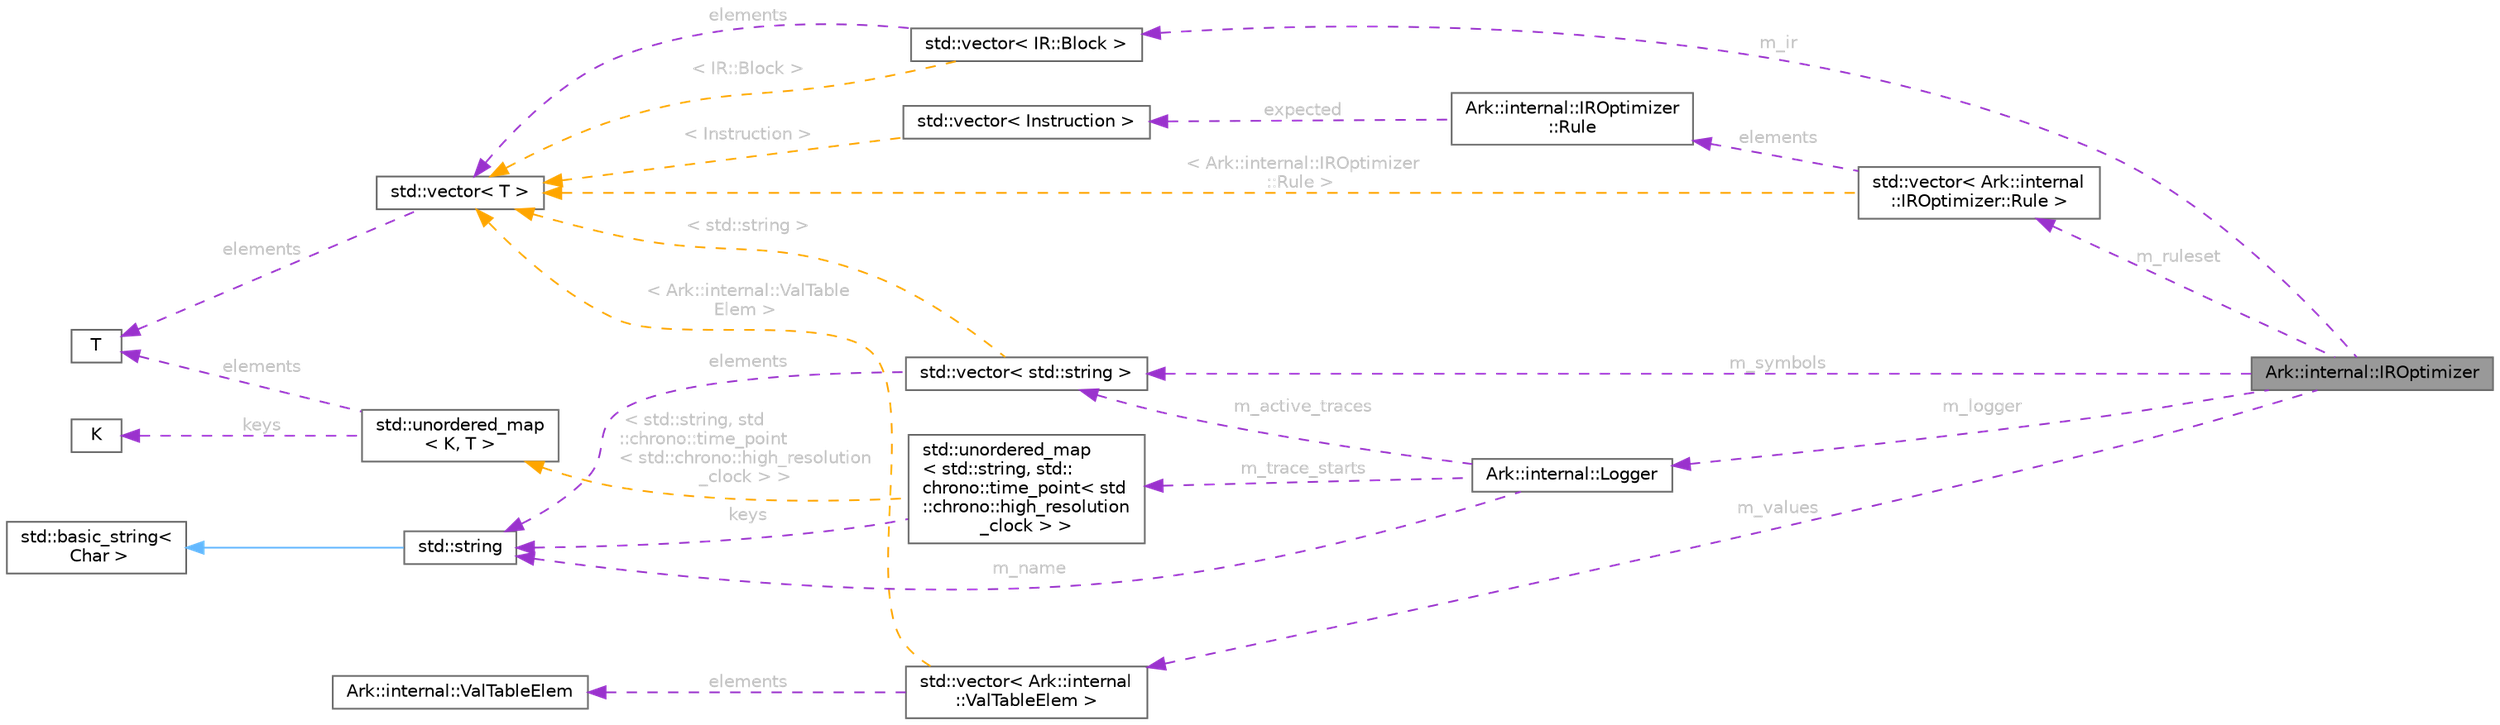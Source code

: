 digraph "Ark::internal::IROptimizer"
{
 // INTERACTIVE_SVG=YES
 // LATEX_PDF_SIZE
  bgcolor="transparent";
  edge [fontname=Helvetica,fontsize=10,labelfontname=Helvetica,labelfontsize=10];
  node [fontname=Helvetica,fontsize=10,shape=box,height=0.2,width=0.4];
  rankdir="LR";
  Node1 [id="Node000001",label="Ark::internal::IROptimizer",height=0.2,width=0.4,color="gray40", fillcolor="grey60", style="filled", fontcolor="black",tooltip=" "];
  Node2 -> Node1 [id="edge1_Node000001_Node000002",dir="back",color="darkorchid3",style="dashed",tooltip=" ",label=" m_ruleset",fontcolor="grey" ];
  Node2 [id="Node000002",label="std::vector\< Ark::internal\l::IROptimizer::Rule \>",height=0.2,width=0.4,color="gray40", fillcolor="white", style="filled",tooltip=" "];
  Node3 -> Node2 [id="edge2_Node000002_Node000003",dir="back",color="darkorchid3",style="dashed",tooltip=" ",label=" elements",fontcolor="grey" ];
  Node3 [id="Node000003",label="Ark::internal::IROptimizer\l::Rule",height=0.2,width=0.4,color="gray40", fillcolor="white", style="filled",URL="$da/d1e/structArk_1_1internal_1_1IROptimizer_1_1Rule.html",tooltip=" "];
  Node4 -> Node3 [id="edge3_Node000003_Node000004",dir="back",color="darkorchid3",style="dashed",tooltip=" ",label=" expected",fontcolor="grey" ];
  Node4 [id="Node000004",label="std::vector\< Instruction \>",height=0.2,width=0.4,color="gray40", fillcolor="white", style="filled",tooltip=" "];
  Node5 -> Node4 [id="edge4_Node000004_Node000005",dir="back",color="orange",style="dashed",tooltip=" ",label=" \< Instruction \>",fontcolor="grey" ];
  Node5 [id="Node000005",label="std::vector\< T \>",height=0.2,width=0.4,color="gray40", fillcolor="white", style="filled",tooltip=" "];
  Node6 -> Node5 [id="edge5_Node000005_Node000006",dir="back",color="darkorchid3",style="dashed",tooltip=" ",label=" elements",fontcolor="grey" ];
  Node6 [id="Node000006",label="T",height=0.2,width=0.4,color="gray40", fillcolor="white", style="filled",tooltip=" "];
  Node5 -> Node2 [id="edge6_Node000002_Node000005",dir="back",color="orange",style="dashed",tooltip=" ",label=" \< Ark::internal::IROptimizer\l::Rule \>",fontcolor="grey" ];
  Node7 -> Node1 [id="edge7_Node000001_Node000007",dir="back",color="darkorchid3",style="dashed",tooltip=" ",label=" m_logger",fontcolor="grey" ];
  Node7 [id="Node000007",label="Ark::internal::Logger",height=0.2,width=0.4,color="gray40", fillcolor="white", style="filled",URL="$d6/d2f/classArk_1_1internal_1_1Logger.html",tooltip=" "];
  Node8 -> Node7 [id="edge8_Node000007_Node000008",dir="back",color="darkorchid3",style="dashed",tooltip=" ",label=" m_name",fontcolor="grey" ];
  Node8 [id="Node000008",label="std::string",height=0.2,width=0.4,color="gray40", fillcolor="white", style="filled",tooltip=" "];
  Node9 -> Node8 [id="edge9_Node000008_Node000009",dir="back",color="steelblue1",style="solid",tooltip=" "];
  Node9 [id="Node000009",label="std::basic_string\<\l Char \>",height=0.2,width=0.4,color="gray40", fillcolor="white", style="filled",tooltip=" "];
  Node10 -> Node7 [id="edge10_Node000007_Node000010",dir="back",color="darkorchid3",style="dashed",tooltip=" ",label=" m_trace_starts",fontcolor="grey" ];
  Node10 [id="Node000010",label="std::unordered_map\l\< std::string, std::\lchrono::time_point\< std\l::chrono::high_resolution\l_clock \> \>",height=0.2,width=0.4,color="gray40", fillcolor="white", style="filled",tooltip=" "];
  Node8 -> Node10 [id="edge11_Node000010_Node000008",dir="back",color="darkorchid3",style="dashed",tooltip=" ",label=" keys",fontcolor="grey" ];
  Node11 -> Node10 [id="edge12_Node000010_Node000011",dir="back",color="orange",style="dashed",tooltip=" ",label=" \< std::string, std\l::chrono::time_point\l\< std::chrono::high_resolution\l_clock \> \>",fontcolor="grey" ];
  Node11 [id="Node000011",label="std::unordered_map\l\< K, T \>",height=0.2,width=0.4,color="gray40", fillcolor="white", style="filled",tooltip=" "];
  Node12 -> Node11 [id="edge13_Node000011_Node000012",dir="back",color="darkorchid3",style="dashed",tooltip=" ",label=" keys",fontcolor="grey" ];
  Node12 [id="Node000012",label="K",height=0.2,width=0.4,color="gray40", fillcolor="white", style="filled",tooltip=" "];
  Node6 -> Node11 [id="edge14_Node000011_Node000006",dir="back",color="darkorchid3",style="dashed",tooltip=" ",label=" elements",fontcolor="grey" ];
  Node13 -> Node7 [id="edge15_Node000007_Node000013",dir="back",color="darkorchid3",style="dashed",tooltip=" ",label=" m_active_traces",fontcolor="grey" ];
  Node13 [id="Node000013",label="std::vector\< std::string \>",height=0.2,width=0.4,color="gray40", fillcolor="white", style="filled",tooltip=" "];
  Node8 -> Node13 [id="edge16_Node000013_Node000008",dir="back",color="darkorchid3",style="dashed",tooltip=" ",label=" elements",fontcolor="grey" ];
  Node5 -> Node13 [id="edge17_Node000013_Node000005",dir="back",color="orange",style="dashed",tooltip=" ",label=" \< std::string \>",fontcolor="grey" ];
  Node14 -> Node1 [id="edge18_Node000001_Node000014",dir="back",color="darkorchid3",style="dashed",tooltip=" ",label=" m_ir",fontcolor="grey" ];
  Node14 [id="Node000014",label="std::vector\< IR::Block \>",height=0.2,width=0.4,color="gray40", fillcolor="white", style="filled",tooltip=" "];
  Node5 -> Node14 [id="edge19_Node000014_Node000005",dir="back",color="darkorchid3",style="dashed",tooltip=" ",label=" elements",fontcolor="grey" ];
  Node5 -> Node14 [id="edge20_Node000014_Node000005",dir="back",color="orange",style="dashed",tooltip=" ",label=" \< IR::Block \>",fontcolor="grey" ];
  Node13 -> Node1 [id="edge21_Node000001_Node000013",dir="back",color="darkorchid3",style="dashed",tooltip=" ",label=" m_symbols",fontcolor="grey" ];
  Node15 -> Node1 [id="edge22_Node000001_Node000015",dir="back",color="darkorchid3",style="dashed",tooltip=" ",label=" m_values",fontcolor="grey" ];
  Node15 [id="Node000015",label="std::vector\< Ark::internal\l::ValTableElem \>",height=0.2,width=0.4,color="gray40", fillcolor="white", style="filled",tooltip=" "];
  Node16 -> Node15 [id="edge23_Node000015_Node000016",dir="back",color="darkorchid3",style="dashed",tooltip=" ",label=" elements",fontcolor="grey" ];
  Node16 [id="Node000016",label="Ark::internal::ValTableElem",height=0.2,width=0.4,color="gray40", fillcolor="white", style="filled",URL="$d8/dc4/structArk_1_1internal_1_1ValTableElem.html",tooltip="A Compiler Value class helper to handle multiple types."];
  Node5 -> Node15 [id="edge24_Node000015_Node000005",dir="back",color="orange",style="dashed",tooltip=" ",label=" \< Ark::internal::ValTable\lElem \>",fontcolor="grey" ];
}

